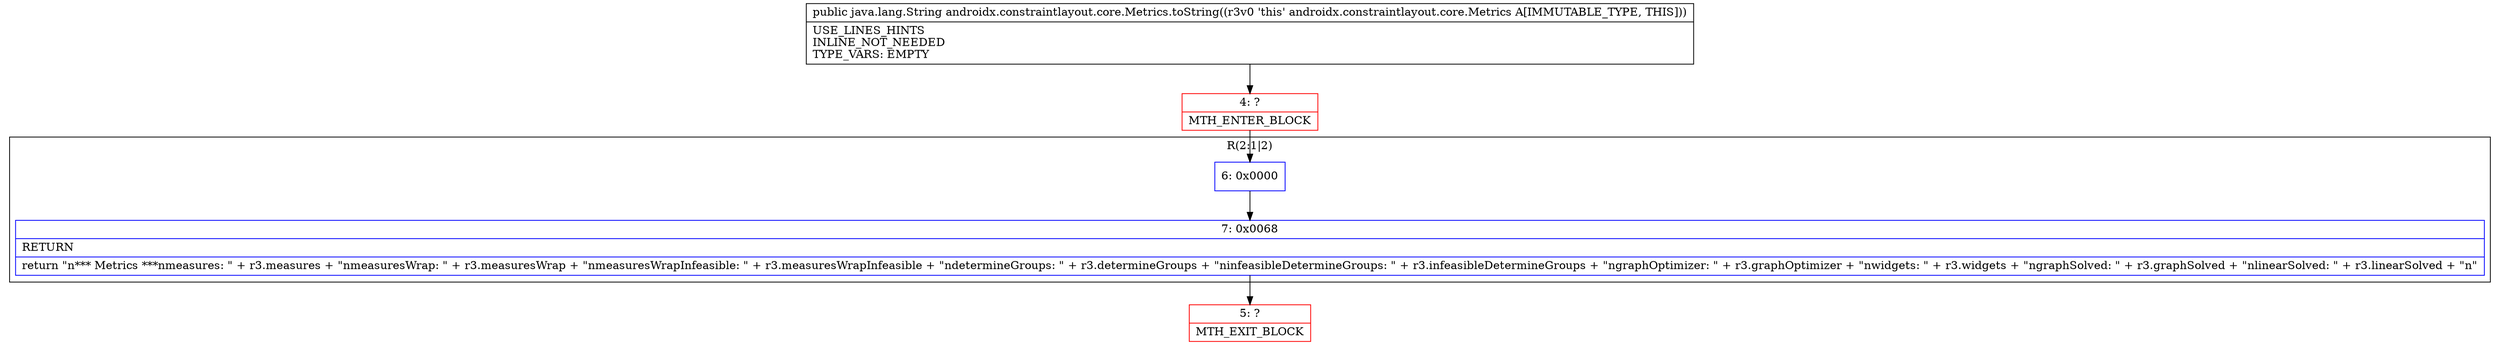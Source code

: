 digraph "CFG forandroidx.constraintlayout.core.Metrics.toString()Ljava\/lang\/String;" {
subgraph cluster_Region_1661226850 {
label = "R(2:1|2)";
node [shape=record,color=blue];
Node_6 [shape=record,label="{6\:\ 0x0000}"];
Node_7 [shape=record,label="{7\:\ 0x0068|RETURN\l|return \"n*** Metrics ***nmeasures: \" + r3.measures + \"nmeasuresWrap: \" + r3.measuresWrap + \"nmeasuresWrapInfeasible: \" + r3.measuresWrapInfeasible + \"ndetermineGroups: \" + r3.determineGroups + \"ninfeasibleDetermineGroups: \" + r3.infeasibleDetermineGroups + \"ngraphOptimizer: \" + r3.graphOptimizer + \"nwidgets: \" + r3.widgets + \"ngraphSolved: \" + r3.graphSolved + \"nlinearSolved: \" + r3.linearSolved + \"n\"\l}"];
}
Node_4 [shape=record,color=red,label="{4\:\ ?|MTH_ENTER_BLOCK\l}"];
Node_5 [shape=record,color=red,label="{5\:\ ?|MTH_EXIT_BLOCK\l}"];
MethodNode[shape=record,label="{public java.lang.String androidx.constraintlayout.core.Metrics.toString((r3v0 'this' androidx.constraintlayout.core.Metrics A[IMMUTABLE_TYPE, THIS]))  | USE_LINES_HINTS\lINLINE_NOT_NEEDED\lTYPE_VARS: EMPTY\l}"];
MethodNode -> Node_4;Node_6 -> Node_7;
Node_7 -> Node_5;
Node_4 -> Node_6;
}


